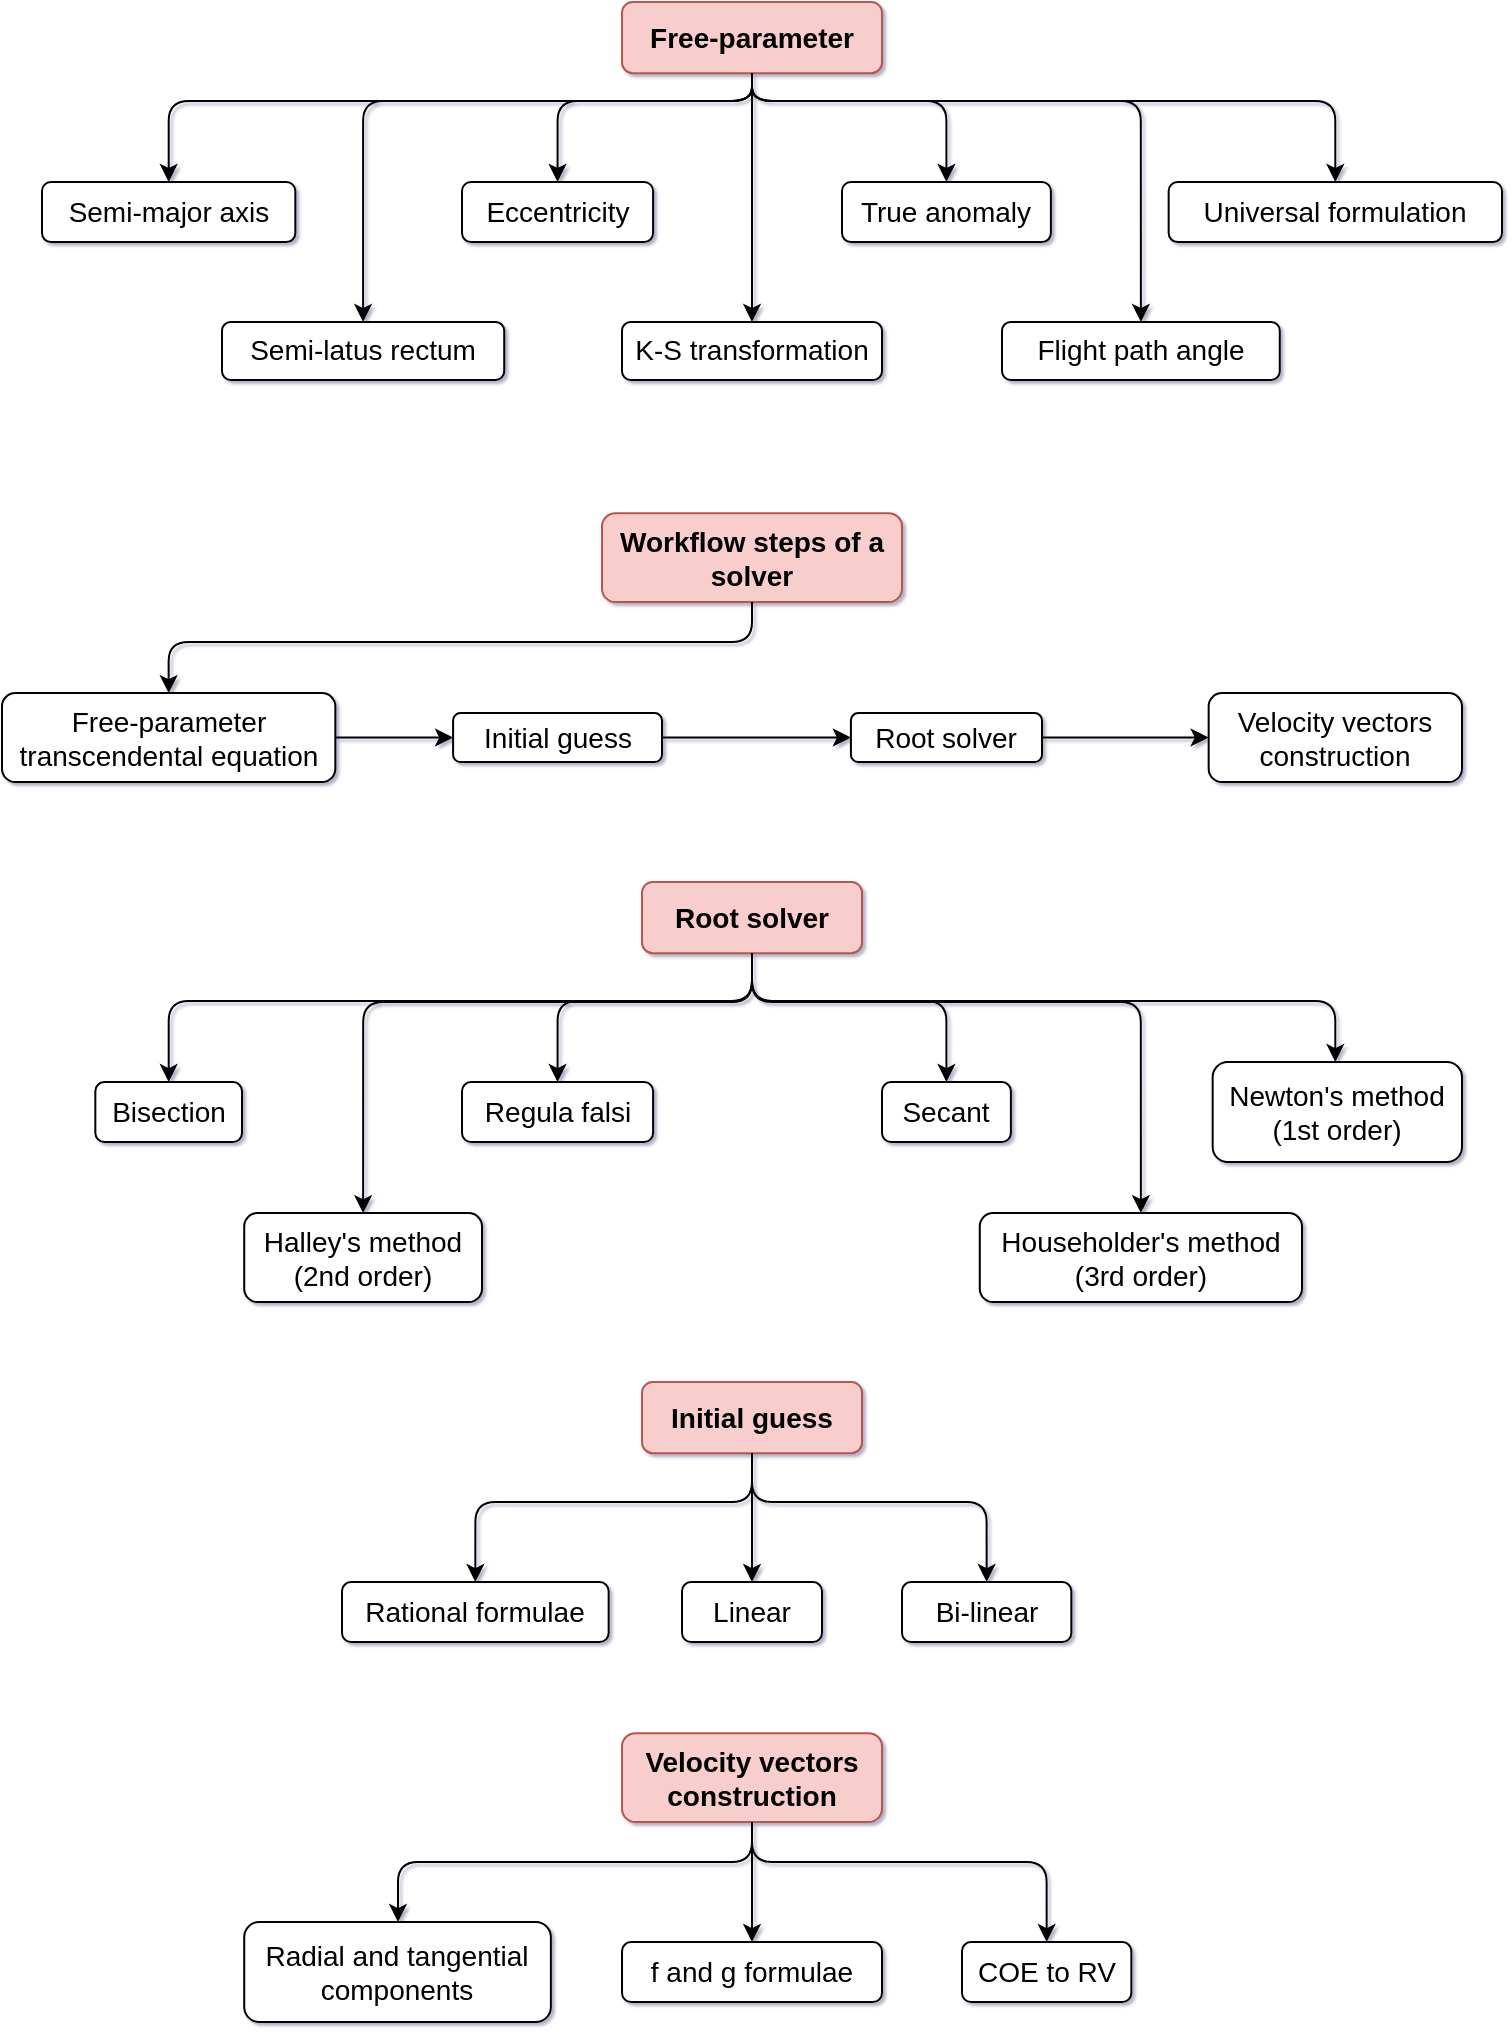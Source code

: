 <mxfile version="14.9.0" type="device" pages="2"><diagram id="C5RBs43oDa-KdzZeNtuy" name="Solver workflow"><mxGraphModel dx="1210" dy="611" grid="1" gridSize="10" guides="1" tooltips="1" connect="1" arrows="1" fold="1" page="1" pageScale="1" pageWidth="827" pageHeight="1169" math="0" shadow="1"><root><mxCell id="WIyWlLk6GJQsqaUBKTNV-0"/><mxCell id="WIyWlLk6GJQsqaUBKTNV-1" parent="WIyWlLk6GJQsqaUBKTNV-0"/><mxCell id="WIyWlLk6GJQsqaUBKTNV-3" value="&lt;div style=&quot;font-size: 14px;&quot;&gt;Free-parameter&lt;/div&gt;" style="whiteSpace=wrap;html=1;fontSize=14;glass=0;strokeWidth=1;shadow=0;fillColor=#f8cecc;strokeColor=#b85450;fontStyle=1;rounded=1;" parent="WIyWlLk6GJQsqaUBKTNV-1" vertex="1"><mxGeometry x="340.01" y="110" width="129.99" height="35.57" as="geometry"/></mxCell><mxCell id="WIyWlLk6GJQsqaUBKTNV-7" value="Semi-major axis" style="whiteSpace=wrap;html=1;fontSize=14;glass=0;strokeWidth=1;shadow=0;rounded=1;" parent="WIyWlLk6GJQsqaUBKTNV-1" vertex="1"><mxGeometry x="50" y="200" width="126.67" height="30.04" as="geometry"/></mxCell><mxCell id="bTKk4AEzW8FIw3MrJDpd-3" style="edgeStyle=orthogonalEdgeStyle;orthogonalLoop=1;jettySize=auto;html=1;fontSize=12;" edge="1" parent="WIyWlLk6GJQsqaUBKTNV-1" source="WIyWlLk6GJQsqaUBKTNV-3" target="WIyWlLk6GJQsqaUBKTNV-7"><mxGeometry x="30" y="90" as="geometry"><Array as="points"><mxPoint x="405.0" y="159.456"/><mxPoint x="113.333" y="159.456"/></Array></mxGeometry></mxCell><mxCell id="gIH_APP9Zbhu76MqHAaZ-1" value="Eccentricity" style="whiteSpace=wrap;html=1;fontSize=14;glass=0;strokeWidth=1;shadow=0;rounded=1;" parent="WIyWlLk6GJQsqaUBKTNV-1" vertex="1"><mxGeometry x="260" y="200" width="95.55" height="30.04" as="geometry"/></mxCell><mxCell id="bTKk4AEzW8FIw3MrJDpd-5" style="edgeStyle=orthogonalEdgeStyle;orthogonalLoop=1;jettySize=auto;html=1;entryX=0.5;entryY=0;entryDx=0;entryDy=0;fontSize=12;" edge="1" parent="WIyWlLk6GJQsqaUBKTNV-1" source="WIyWlLk6GJQsqaUBKTNV-3" target="gIH_APP9Zbhu76MqHAaZ-1"><mxGeometry x="30" y="90" as="geometry"><Array as="points"><mxPoint x="405.0" y="159.456"/><mxPoint x="307.778" y="159.456"/></Array></mxGeometry></mxCell><mxCell id="gIH_APP9Zbhu76MqHAaZ-2" value="Semi-latus rectum" style="whiteSpace=wrap;html=1;fontSize=14;glass=0;strokeWidth=1;shadow=0;rounded=1;" parent="WIyWlLk6GJQsqaUBKTNV-1" vertex="1"><mxGeometry x="140" y="270" width="141.11" height="28.95" as="geometry"/></mxCell><mxCell id="bTKk4AEzW8FIw3MrJDpd-8" style="edgeStyle=orthogonalEdgeStyle;orthogonalLoop=1;jettySize=auto;html=1;fontSize=12;" edge="1" parent="WIyWlLk6GJQsqaUBKTNV-1" source="WIyWlLk6GJQsqaUBKTNV-3" target="gIH_APP9Zbhu76MqHAaZ-2"><mxGeometry x="30" y="90" as="geometry"><Array as="points"><mxPoint x="405.0" y="159.456"/><mxPoint x="210.556" y="159.456"/></Array></mxGeometry></mxCell><mxCell id="gIH_APP9Zbhu76MqHAaZ-3" value="True anomaly" style="whiteSpace=wrap;html=1;fontSize=14;glass=0;strokeWidth=1;shadow=0;rounded=1;" parent="WIyWlLk6GJQsqaUBKTNV-1" vertex="1"><mxGeometry x="450" y="200" width="104.45" height="30.04" as="geometry"/></mxCell><mxCell id="bTKk4AEzW8FIw3MrJDpd-7" style="edgeStyle=orthogonalEdgeStyle;orthogonalLoop=1;jettySize=auto;html=1;entryX=0.5;entryY=0;entryDx=0;entryDy=0;fontSize=12;" edge="1" parent="WIyWlLk6GJQsqaUBKTNV-1" source="WIyWlLk6GJQsqaUBKTNV-3" target="gIH_APP9Zbhu76MqHAaZ-3"><mxGeometry x="30" y="90" as="geometry"><Array as="points"><mxPoint x="405.0" y="159.456"/><mxPoint x="502.222" y="159.456"/></Array></mxGeometry></mxCell><mxCell id="bTKk4AEzW8FIw3MrJDpd-0" value="Universal formulation" style="whiteSpace=wrap;html=1;fontSize=14;glass=0;strokeWidth=1;shadow=0;rounded=1;" vertex="1" parent="WIyWlLk6GJQsqaUBKTNV-1"><mxGeometry x="613.33" y="200" width="166.67" height="30.04" as="geometry"/></mxCell><mxCell id="bTKk4AEzW8FIw3MrJDpd-6" style="edgeStyle=orthogonalEdgeStyle;orthogonalLoop=1;jettySize=auto;html=1;fontSize=12;" edge="1" parent="WIyWlLk6GJQsqaUBKTNV-1" source="WIyWlLk6GJQsqaUBKTNV-3" target="bTKk4AEzW8FIw3MrJDpd-0"><mxGeometry x="30" y="90" as="geometry"><Array as="points"><mxPoint x="405.0" y="159.456"/><mxPoint x="696.667" y="159.456"/></Array></mxGeometry></mxCell><mxCell id="bTKk4AEzW8FIw3MrJDpd-1" value="K-S transformation" style="whiteSpace=wrap;html=1;fontSize=14;glass=0;strokeWidth=1;shadow=0;rounded=1;" vertex="1" parent="WIyWlLk6GJQsqaUBKTNV-1"><mxGeometry x="340" y="270" width="130.01" height="28.95" as="geometry"/></mxCell><mxCell id="bTKk4AEzW8FIw3MrJDpd-9" style="edgeStyle=orthogonalEdgeStyle;orthogonalLoop=1;jettySize=auto;html=1;entryX=0.5;entryY=0;entryDx=0;entryDy=0;fontSize=12;" edge="1" parent="WIyWlLk6GJQsqaUBKTNV-1" source="WIyWlLk6GJQsqaUBKTNV-3" target="bTKk4AEzW8FIw3MrJDpd-1"><mxGeometry x="30" y="90" as="geometry"/></mxCell><mxCell id="bTKk4AEzW8FIw3MrJDpd-2" value="Flight path angle" style="whiteSpace=wrap;html=1;fontSize=14;glass=0;strokeWidth=1;shadow=0;rounded=1;" vertex="1" parent="WIyWlLk6GJQsqaUBKTNV-1"><mxGeometry x="530" y="270" width="138.89" height="28.95" as="geometry"/></mxCell><mxCell id="bTKk4AEzW8FIw3MrJDpd-10" style="edgeStyle=orthogonalEdgeStyle;orthogonalLoop=1;jettySize=auto;html=1;entryX=0.5;entryY=0;entryDx=0;entryDy=0;fontSize=12;" edge="1" parent="WIyWlLk6GJQsqaUBKTNV-1" source="WIyWlLk6GJQsqaUBKTNV-3" target="bTKk4AEzW8FIw3MrJDpd-2"><mxGeometry x="30" y="90" as="geometry"><Array as="points"><mxPoint x="405.0" y="159.456"/><mxPoint x="599.444" y="159.456"/></Array></mxGeometry></mxCell><mxCell id="bTKk4AEzW8FIw3MrJDpd-23" value="" style="group;rounded=1;" vertex="1" connectable="0" parent="WIyWlLk6GJQsqaUBKTNV-1"><mxGeometry x="30" y="360" width="750.0" height="145.564" as="geometry"/></mxCell><mxCell id="bTKk4AEzW8FIw3MrJDpd-13" value="Workflow steps of a solver" style="whiteSpace=wrap;html=1;fontSize=14;glass=0;strokeWidth=1;shadow=0;fillColor=#f8cecc;strokeColor=#b85450;fontStyle=1;container=0;rounded=1;" vertex="1" parent="bTKk4AEzW8FIw3MrJDpd-23"><mxGeometry x="300.01" y="5.57" width="149.99" height="44.43" as="geometry"/></mxCell><mxCell id="bTKk4AEzW8FIw3MrJDpd-14" value="Free-parameter transcendental equation" style="whiteSpace=wrap;html=1;fontSize=14;glass=0;strokeWidth=1;shadow=0;container=0;rounded=1;" vertex="1" parent="bTKk4AEzW8FIw3MrJDpd-23"><mxGeometry y="95.56" width="166.67" height="44.44" as="geometry"/></mxCell><mxCell id="bTKk4AEzW8FIw3MrJDpd-18" style="edgeStyle=orthogonalEdgeStyle;orthogonalLoop=1;jettySize=auto;html=1;entryX=0.5;entryY=0;entryDx=0;entryDy=0;fontSize=14;" edge="1" parent="bTKk4AEzW8FIw3MrJDpd-23" source="bTKk4AEzW8FIw3MrJDpd-13" target="bTKk4AEzW8FIw3MrJDpd-14"><mxGeometry as="geometry"><Array as="points"><mxPoint x="375" y="70"/><mxPoint x="83" y="70"/></Array></mxGeometry></mxCell><mxCell id="bTKk4AEzW8FIw3MrJDpd-15" value="&lt;div&gt;Initial guess&lt;/div&gt;" style="whiteSpace=wrap;html=1;fontSize=14;glass=0;strokeWidth=1;shadow=0;container=0;rounded=1;" vertex="1" parent="bTKk4AEzW8FIw3MrJDpd-23"><mxGeometry x="225.55" y="105.56" width="104.45" height="24.44" as="geometry"/></mxCell><mxCell id="bTKk4AEzW8FIw3MrJDpd-19" style="edgeStyle=orthogonalEdgeStyle;orthogonalLoop=1;jettySize=auto;html=1;fontSize=14;" edge="1" parent="bTKk4AEzW8FIw3MrJDpd-23" source="bTKk4AEzW8FIw3MrJDpd-14" target="bTKk4AEzW8FIw3MrJDpd-15"><mxGeometry as="geometry"/></mxCell><mxCell id="bTKk4AEzW8FIw3MrJDpd-16" value="Root solver" style="whiteSpace=wrap;html=1;fontSize=14;glass=0;strokeWidth=1;shadow=0;container=0;rounded=1;" vertex="1" parent="bTKk4AEzW8FIw3MrJDpd-23"><mxGeometry x="424.45" y="105.56" width="95.55" height="24.44" as="geometry"/></mxCell><mxCell id="bTKk4AEzW8FIw3MrJDpd-20" style="edgeStyle=orthogonalEdgeStyle;orthogonalLoop=1;jettySize=auto;html=1;entryX=0;entryY=0.5;entryDx=0;entryDy=0;fontSize=14;" edge="1" parent="bTKk4AEzW8FIw3MrJDpd-23" source="bTKk4AEzW8FIw3MrJDpd-15" target="bTKk4AEzW8FIw3MrJDpd-16"><mxGeometry as="geometry"/></mxCell><mxCell id="bTKk4AEzW8FIw3MrJDpd-17" value="Velocity vectors construction" style="whiteSpace=wrap;html=1;fontSize=14;glass=0;strokeWidth=1;shadow=0;container=0;rounded=1;" vertex="1" parent="bTKk4AEzW8FIw3MrJDpd-23"><mxGeometry x="603.33" y="95.56" width="126.67" height="44.44" as="geometry"/></mxCell><mxCell id="bTKk4AEzW8FIw3MrJDpd-21" style="edgeStyle=orthogonalEdgeStyle;orthogonalLoop=1;jettySize=auto;html=1;entryX=0;entryY=0.5;entryDx=0;entryDy=0;fontSize=14;" edge="1" parent="bTKk4AEzW8FIw3MrJDpd-23" source="bTKk4AEzW8FIw3MrJDpd-16" target="bTKk4AEzW8FIw3MrJDpd-17"><mxGeometry as="geometry"/></mxCell><mxCell id="bTKk4AEzW8FIw3MrJDpd-36" style="edgeStyle=orthogonalEdgeStyle;rounded=1;orthogonalLoop=1;jettySize=auto;html=1;entryX=0.5;entryY=0;entryDx=0;entryDy=0;fontSize=14;" edge="1" parent="WIyWlLk6GJQsqaUBKTNV-1" source="bTKk4AEzW8FIw3MrJDpd-24" target="bTKk4AEzW8FIw3MrJDpd-34"><mxGeometry relative="1" as="geometry"><Array as="points"><mxPoint x="405" y="610"/><mxPoint x="599" y="610"/></Array></mxGeometry></mxCell><mxCell id="bTKk4AEzW8FIw3MrJDpd-38" style="edgeStyle=orthogonalEdgeStyle;rounded=1;orthogonalLoop=1;jettySize=auto;html=1;entryX=0.5;entryY=0;entryDx=0;entryDy=0;fontSize=14;" edge="1" parent="WIyWlLk6GJQsqaUBKTNV-1" source="bTKk4AEzW8FIw3MrJDpd-24" target="bTKk4AEzW8FIw3MrJDpd-33"><mxGeometry relative="1" as="geometry"><Array as="points"><mxPoint x="405" y="610"/><mxPoint x="211" y="610"/></Array></mxGeometry></mxCell><mxCell id="bTKk4AEzW8FIw3MrJDpd-24" value="Root solver" style="whiteSpace=wrap;html=1;fontSize=14;glass=0;strokeWidth=1;shadow=0;fillColor=#f8cecc;strokeColor=#b85450;fontStyle=1;rounded=1;" vertex="1" parent="WIyWlLk6GJQsqaUBKTNV-1"><mxGeometry x="350.01" y="550" width="109.99" height="35.57" as="geometry"/></mxCell><mxCell id="bTKk4AEzW8FIw3MrJDpd-25" value="Bisection " style="whiteSpace=wrap;html=1;fontSize=14;glass=0;strokeWidth=1;shadow=0;rounded=1;" vertex="1" parent="WIyWlLk6GJQsqaUBKTNV-1"><mxGeometry x="76.67" y="650.04" width="73.33" height="29.96" as="geometry"/></mxCell><mxCell id="bTKk4AEzW8FIw3MrJDpd-26" style="edgeStyle=orthogonalEdgeStyle;orthogonalLoop=1;jettySize=auto;html=1;fontSize=12;" edge="1" parent="WIyWlLk6GJQsqaUBKTNV-1" source="bTKk4AEzW8FIw3MrJDpd-24" target="bTKk4AEzW8FIw3MrJDpd-25"><mxGeometry x="30" y="540" as="geometry"><Array as="points"><mxPoint x="405.0" y="609.456"/><mxPoint x="113.333" y="609.456"/></Array></mxGeometry></mxCell><mxCell id="bTKk4AEzW8FIw3MrJDpd-27" value="Regula falsi" style="whiteSpace=wrap;html=1;fontSize=14;glass=0;strokeWidth=1;shadow=0;rounded=1;" vertex="1" parent="WIyWlLk6GJQsqaUBKTNV-1"><mxGeometry x="260" y="650.04" width="95.55" height="29.96" as="geometry"/></mxCell><mxCell id="bTKk4AEzW8FIw3MrJDpd-28" style="edgeStyle=orthogonalEdgeStyle;orthogonalLoop=1;jettySize=auto;html=1;entryX=0.5;entryY=0;entryDx=0;entryDy=0;fontSize=12;" edge="1" parent="WIyWlLk6GJQsqaUBKTNV-1" source="bTKk4AEzW8FIw3MrJDpd-24" target="bTKk4AEzW8FIw3MrJDpd-27"><mxGeometry x="30" y="540" as="geometry"><Array as="points"><mxPoint x="405.0" y="609.456"/><mxPoint x="307.778" y="609.456"/></Array></mxGeometry></mxCell><mxCell id="bTKk4AEzW8FIw3MrJDpd-29" value="Secant" style="whiteSpace=wrap;html=1;fontSize=14;glass=0;strokeWidth=1;shadow=0;rounded=1;" vertex="1" parent="WIyWlLk6GJQsqaUBKTNV-1"><mxGeometry x="470" y="650.04" width="64.45" height="29.96" as="geometry"/></mxCell><mxCell id="bTKk4AEzW8FIw3MrJDpd-30" style="edgeStyle=orthogonalEdgeStyle;orthogonalLoop=1;jettySize=auto;html=1;entryX=0.5;entryY=0;entryDx=0;entryDy=0;fontSize=12;" edge="1" parent="WIyWlLk6GJQsqaUBKTNV-1" source="bTKk4AEzW8FIw3MrJDpd-24" target="bTKk4AEzW8FIw3MrJDpd-29"><mxGeometry x="30" y="540" as="geometry"><Array as="points"><mxPoint x="405.0" y="609.456"/><mxPoint x="502.222" y="609.456"/></Array></mxGeometry></mxCell><mxCell id="bTKk4AEzW8FIw3MrJDpd-31" value="&lt;div&gt;Newton's method &lt;br&gt;&lt;/div&gt;&lt;div&gt;(1st order)&lt;/div&gt;" style="whiteSpace=wrap;html=1;fontSize=14;glass=0;strokeWidth=1;shadow=0;rounded=1;" vertex="1" parent="WIyWlLk6GJQsqaUBKTNV-1"><mxGeometry x="635.33" y="640.04" width="124.67" height="49.96" as="geometry"/></mxCell><mxCell id="bTKk4AEzW8FIw3MrJDpd-32" style="edgeStyle=orthogonalEdgeStyle;orthogonalLoop=1;jettySize=auto;html=1;fontSize=12;" edge="1" parent="WIyWlLk6GJQsqaUBKTNV-1" source="bTKk4AEzW8FIw3MrJDpd-24" target="bTKk4AEzW8FIw3MrJDpd-31"><mxGeometry x="30" y="540" as="geometry"><Array as="points"><mxPoint x="405.0" y="609.456"/><mxPoint x="696.667" y="609.456"/></Array></mxGeometry></mxCell><mxCell id="bTKk4AEzW8FIw3MrJDpd-33" value="&lt;div&gt;Halley's method&lt;/div&gt;(2nd order)" style="whiteSpace=wrap;html=1;fontSize=14;glass=0;strokeWidth=1;shadow=0;rounded=1;" vertex="1" parent="WIyWlLk6GJQsqaUBKTNV-1"><mxGeometry x="151.11" y="715.56" width="118.89" height="44.44" as="geometry"/></mxCell><mxCell id="bTKk4AEzW8FIw3MrJDpd-34" value="&lt;div&gt;Householder's method&lt;/div&gt;&lt;div&gt;(3rd order)&lt;br&gt;&lt;/div&gt;" style="whiteSpace=wrap;html=1;fontSize=14;glass=0;strokeWidth=1;shadow=0;rounded=1;" vertex="1" parent="WIyWlLk6GJQsqaUBKTNV-1"><mxGeometry x="518.89" y="715.56" width="161.11" height="44.44" as="geometry"/></mxCell><mxCell id="-8NETYhM99-jeG4O4tJj-0" style="edgeStyle=orthogonalEdgeStyle;rounded=1;orthogonalLoop=1;jettySize=auto;html=1;entryX=0.5;entryY=0;entryDx=0;entryDy=0;fontSize=14;" edge="1" parent="WIyWlLk6GJQsqaUBKTNV-1" source="bTKk4AEzW8FIw3MrJDpd-39" target="bTKk4AEzW8FIw3MrJDpd-46"><mxGeometry relative="1" as="geometry"><Array as="points"><mxPoint x="405" y="860"/><mxPoint x="522" y="860"/></Array></mxGeometry></mxCell><mxCell id="-8NETYhM99-jeG4O4tJj-1" style="edgeStyle=orthogonalEdgeStyle;rounded=1;orthogonalLoop=1;jettySize=auto;html=1;entryX=0.5;entryY=0;entryDx=0;entryDy=0;fontSize=14;" edge="1" parent="WIyWlLk6GJQsqaUBKTNV-1" source="bTKk4AEzW8FIw3MrJDpd-39" target="bTKk4AEzW8FIw3MrJDpd-40"><mxGeometry relative="1" as="geometry"><Array as="points"><mxPoint x="405" y="860"/><mxPoint x="267" y="860"/></Array></mxGeometry></mxCell><mxCell id="bTKk4AEzW8FIw3MrJDpd-39" value="Initial guess" style="whiteSpace=wrap;html=1;fontSize=14;glass=0;strokeWidth=1;shadow=0;fillColor=#f8cecc;strokeColor=#b85450;fontStyle=1;rounded=1;" vertex="1" parent="WIyWlLk6GJQsqaUBKTNV-1"><mxGeometry x="350.01" y="800" width="109.99" height="35.57" as="geometry"/></mxCell><mxCell id="bTKk4AEzW8FIw3MrJDpd-40" value="Rational formulae" style="whiteSpace=wrap;html=1;fontSize=14;glass=0;strokeWidth=1;shadow=0;rounded=1;" vertex="1" parent="WIyWlLk6GJQsqaUBKTNV-1"><mxGeometry x="200" y="900.04" width="133.33" height="29.96" as="geometry"/></mxCell><mxCell id="bTKk4AEzW8FIw3MrJDpd-44" value="Linear" style="whiteSpace=wrap;html=1;fontSize=14;glass=0;strokeWidth=1;shadow=0;rounded=1;" vertex="1" parent="WIyWlLk6GJQsqaUBKTNV-1"><mxGeometry x="370.01" y="900.04" width="69.99" height="29.96" as="geometry"/></mxCell><mxCell id="bTKk4AEzW8FIw3MrJDpd-45" style="edgeStyle=orthogonalEdgeStyle;orthogonalLoop=1;jettySize=auto;html=1;entryX=0.5;entryY=0;entryDx=0;entryDy=0;fontSize=12;" edge="1" parent="WIyWlLk6GJQsqaUBKTNV-1" source="bTKk4AEzW8FIw3MrJDpd-39" target="bTKk4AEzW8FIw3MrJDpd-44"><mxGeometry x="30" y="790" as="geometry"><Array as="points"><mxPoint x="405" y="870"/><mxPoint x="405" y="870"/></Array></mxGeometry></mxCell><mxCell id="bTKk4AEzW8FIw3MrJDpd-46" value="Bi-linear" style="whiteSpace=wrap;html=1;fontSize=14;glass=0;strokeWidth=1;shadow=0;rounded=1;" vertex="1" parent="WIyWlLk6GJQsqaUBKTNV-1"><mxGeometry x="480" y="900.04" width="84.67" height="29.96" as="geometry"/></mxCell><mxCell id="-8NETYhM99-jeG4O4tJj-3" style="edgeStyle=orthogonalEdgeStyle;rounded=1;orthogonalLoop=1;jettySize=auto;html=1;fontSize=14;" edge="1" parent="WIyWlLk6GJQsqaUBKTNV-1" source="bTKk4AEzW8FIw3MrJDpd-48" target="bTKk4AEzW8FIw3MrJDpd-49"><mxGeometry relative="1" as="geometry"><Array as="points"><mxPoint x="405" y="1040"/><mxPoint x="228" y="1040"/></Array></mxGeometry></mxCell><mxCell id="-8NETYhM99-jeG4O4tJj-6" style="edgeStyle=orthogonalEdgeStyle;rounded=1;orthogonalLoop=1;jettySize=auto;html=1;entryX=0.5;entryY=0;entryDx=0;entryDy=0;fontSize=14;" edge="1" parent="WIyWlLk6GJQsqaUBKTNV-1" source="bTKk4AEzW8FIw3MrJDpd-48" target="bTKk4AEzW8FIw3MrJDpd-53"><mxGeometry relative="1" as="geometry"><Array as="points"><mxPoint x="405" y="1040"/><mxPoint x="552" y="1040"/></Array></mxGeometry></mxCell><mxCell id="bTKk4AEzW8FIw3MrJDpd-48" value="&lt;div&gt;Velocity vectors&lt;/div&gt;&lt;div&gt;construction&lt;br&gt;&lt;/div&gt;" style="whiteSpace=wrap;html=1;fontSize=14;glass=0;strokeWidth=1;shadow=0;fillColor=#f8cecc;strokeColor=#b85450;fontStyle=1;rounded=1;" vertex="1" parent="WIyWlLk6GJQsqaUBKTNV-1"><mxGeometry x="340.01" y="975.57" width="129.99" height="44.43" as="geometry"/></mxCell><mxCell id="bTKk4AEzW8FIw3MrJDpd-49" value="&lt;div&gt;Radial and tangential&lt;/div&gt;&lt;div&gt;components&lt;br&gt;&lt;/div&gt;" style="whiteSpace=wrap;html=1;fontSize=14;glass=0;strokeWidth=1;shadow=0;rounded=1;" vertex="1" parent="WIyWlLk6GJQsqaUBKTNV-1"><mxGeometry x="151.11" y="1070.04" width="153.33" height="49.96" as="geometry"/></mxCell><mxCell id="bTKk4AEzW8FIw3MrJDpd-51" value="&lt;div&gt;f and g formulae&lt;/div&gt;" style="whiteSpace=wrap;html=1;fontSize=14;glass=0;strokeWidth=1;shadow=0;rounded=1;" vertex="1" parent="WIyWlLk6GJQsqaUBKTNV-1"><mxGeometry x="340.01" y="1080.04" width="129.99" height="29.96" as="geometry"/></mxCell><mxCell id="bTKk4AEzW8FIw3MrJDpd-52" style="edgeStyle=orthogonalEdgeStyle;orthogonalLoop=1;jettySize=auto;html=1;entryX=0.5;entryY=0;entryDx=0;entryDy=0;fontSize=12;" edge="1" parent="WIyWlLk6GJQsqaUBKTNV-1" source="bTKk4AEzW8FIw3MrJDpd-48" target="bTKk4AEzW8FIw3MrJDpd-51"><mxGeometry x="30" y="970" as="geometry"><Array as="points"><mxPoint x="405" y="1050"/><mxPoint x="405" y="1050"/></Array></mxGeometry></mxCell><mxCell id="bTKk4AEzW8FIw3MrJDpd-53" value="COE to RV" style="whiteSpace=wrap;html=1;fontSize=14;glass=0;strokeWidth=1;shadow=0;rounded=1;" vertex="1" parent="WIyWlLk6GJQsqaUBKTNV-1"><mxGeometry x="510" y="1080.04" width="84.67" height="29.96" as="geometry"/></mxCell></root></mxGraphModel></diagram><diagram id="3xu0nLQb1s2iYqZKedxJ" name="Inheritance tree"><mxGraphModel dx="834" dy="421" grid="1" gridSize="10" guides="1" tooltips="1" connect="1" arrows="1" fold="1" page="1" pageScale="1" pageWidth="827" pageHeight="1169" math="0" shadow="0"><root><mxCell id="UPMLS347s_S0XSsxLslY-0"/><mxCell id="UPMLS347s_S0XSsxLslY-1" parent="UPMLS347s_S0XSsxLslY-0"/><mxCell id="lf13Vj-NSQrZQH6byrpj-13" style="edgeStyle=orthogonalEdgeStyle;rounded=1;orthogonalLoop=1;jettySize=auto;html=1;entryX=0;entryY=0.5;entryDx=0;entryDy=0;fontSize=14;" edge="1" parent="UPMLS347s_S0XSsxLslY-1" source="aZiCB0Aayz6e8aDMOWsA-0" target="aZiCB0Aayz6e8aDMOWsA-1"><mxGeometry relative="1" as="geometry"/></mxCell><mxCell id="lf13Vj-NSQrZQH6byrpj-14" style="edgeStyle=orthogonalEdgeStyle;rounded=1;orthogonalLoop=1;jettySize=auto;html=1;entryX=0;entryY=0.5;entryDx=0;entryDy=0;fontSize=14;" edge="1" parent="UPMLS347s_S0XSsxLslY-1" source="aZiCB0Aayz6e8aDMOWsA-0" target="aZiCB0Aayz6e8aDMOWsA-5"><mxGeometry relative="1" as="geometry"/></mxCell><mxCell id="aZiCB0Aayz6e8aDMOWsA-0" value="&lt;div&gt;Semi-major axis&lt;br&gt;&lt;/div&gt;&lt;div&gt;based solvers&lt;br&gt;&lt;/div&gt;" style="whiteSpace=wrap;html=1;fontSize=14;glass=0;strokeWidth=1;shadow=0;fillColor=#f8cecc;strokeColor=#b85450;fontStyle=1;rounded=1;" vertex="1" parent="UPMLS347s_S0XSsxLslY-1"><mxGeometry x="35" y="80" width="130" height="40" as="geometry"/></mxCell><mxCell id="aZiCB0Aayz6e8aDMOWsA-11" style="edgeStyle=orthogonalEdgeStyle;rounded=1;orthogonalLoop=1;jettySize=auto;html=1;fontSize=14;" edge="1" parent="UPMLS347s_S0XSsxLslY-1" source="aZiCB0Aayz6e8aDMOWsA-1" target="aZiCB0Aayz6e8aDMOWsA-3"><mxGeometry relative="1" as="geometry"/></mxCell><mxCell id="aZiCB0Aayz6e8aDMOWsA-1" value="Lagrange 1788" style="whiteSpace=wrap;html=1;fontSize=14;glass=0;strokeWidth=1;shadow=0;rounded=1;" vertex="1" parent="UPMLS347s_S0XSsxLslY-1"><mxGeometry x="205" y="50" width="110" height="30" as="geometry"/></mxCell><mxCell id="aZiCB0Aayz6e8aDMOWsA-12" style="edgeStyle=orthogonalEdgeStyle;rounded=1;orthogonalLoop=1;jettySize=auto;html=1;fontSize=14;" edge="1" parent="UPMLS347s_S0XSsxLslY-1" source="aZiCB0Aayz6e8aDMOWsA-3" target="aZiCB0Aayz6e8aDMOWsA-7"><mxGeometry relative="1" as="geometry"/></mxCell><mxCell id="aZiCB0Aayz6e8aDMOWsA-3" value="Prussing 2000" style="whiteSpace=wrap;html=1;fontSize=14;glass=0;strokeWidth=1;shadow=0;rounded=1;" vertex="1" parent="UPMLS347s_S0XSsxLslY-1"><mxGeometry x="335" y="50" width="100" height="30" as="geometry"/></mxCell><mxCell id="aZiCB0Aayz6e8aDMOWsA-16" style="edgeStyle=orthogonalEdgeStyle;rounded=1;orthogonalLoop=1;jettySize=auto;html=1;fontSize=14;" edge="1" parent="UPMLS347s_S0XSsxLslY-1" source="aZiCB0Aayz6e8aDMOWsA-5" target="aZiCB0Aayz6e8aDMOWsA-9"><mxGeometry relative="1" as="geometry"/></mxCell><mxCell id="aZiCB0Aayz6e8aDMOWsA-5" value="Thorne 1995" style="whiteSpace=wrap;html=1;fontSize=14;glass=0;strokeWidth=1;shadow=0;rounded=1;" vertex="1" parent="UPMLS347s_S0XSsxLslY-1"><mxGeometry x="205" y="120" width="90" height="30" as="geometry"/></mxCell><mxCell id="aZiCB0Aayz6e8aDMOWsA-13" style="edgeStyle=orthogonalEdgeStyle;rounded=1;orthogonalLoop=1;jettySize=auto;html=1;fontSize=14;" edge="1" parent="UPMLS347s_S0XSsxLslY-1" source="aZiCB0Aayz6e8aDMOWsA-7" target="aZiCB0Aayz6e8aDMOWsA-8"><mxGeometry relative="1" as="geometry"/></mxCell><mxCell id="aZiCB0Aayz6e8aDMOWsA-7" value="Wailliez 2014" style="whiteSpace=wrap;html=1;fontSize=14;glass=0;strokeWidth=1;shadow=0;rounded=1;" vertex="1" parent="UPMLS347s_S0XSsxLslY-1"><mxGeometry x="455" y="50" width="100" height="30" as="geometry"/></mxCell><mxCell id="aZiCB0Aayz6e8aDMOWsA-8" value="Jiang 2016" style="whiteSpace=wrap;html=1;fontSize=14;glass=0;strokeWidth=1;shadow=0;rounded=1;" vertex="1" parent="UPMLS347s_S0XSsxLslY-1"><mxGeometry x="575" y="50" width="81.66" height="30" as="geometry"/></mxCell><mxCell id="aZiCB0Aayz6e8aDMOWsA-9" value="Thorne 2004" style="whiteSpace=wrap;html=1;fontSize=14;glass=0;strokeWidth=1;shadow=0;rounded=1;" vertex="1" parent="UPMLS347s_S0XSsxLslY-1"><mxGeometry x="315" y="120" width="90" height="30" as="geometry"/></mxCell><mxCell id="lf13Vj-NSQrZQH6byrpj-15" style="edgeStyle=orthogonalEdgeStyle;rounded=1;orthogonalLoop=1;jettySize=auto;html=1;entryX=0;entryY=0.5;entryDx=0;entryDy=0;fontSize=14;" edge="1" parent="UPMLS347s_S0XSsxLslY-1" source="lf13Vj-NSQrZQH6byrpj-17" target="lf13Vj-NSQrZQH6byrpj-19"><mxGeometry relative="1" as="geometry"/></mxCell><mxCell id="lf13Vj-NSQrZQH6byrpj-16" style="edgeStyle=orthogonalEdgeStyle;rounded=1;orthogonalLoop=1;jettySize=auto;html=1;entryX=0;entryY=0.5;entryDx=0;entryDy=0;fontSize=14;" edge="1" parent="UPMLS347s_S0XSsxLslY-1" source="lf13Vj-NSQrZQH6byrpj-17" target="lf13Vj-NSQrZQH6byrpj-23"><mxGeometry relative="1" as="geometry"/></mxCell><mxCell id="lf13Vj-NSQrZQH6byrpj-17" value="&lt;div&gt;Eccentricity&lt;br&gt;&lt;/div&gt;&lt;div&gt;based solvers&lt;br&gt;&lt;/div&gt;" style="whiteSpace=wrap;html=1;fontSize=14;glass=0;strokeWidth=1;shadow=0;fillColor=#f8cecc;strokeColor=#b85450;fontStyle=1;rounded=1;" vertex="1" parent="UPMLS347s_S0XSsxLslY-1"><mxGeometry x="30" y="210" width="130" height="40" as="geometry"/></mxCell><mxCell id="lf13Vj-NSQrZQH6byrpj-19" value="Escobal 1965" style="whiteSpace=wrap;html=1;fontSize=14;glass=0;strokeWidth=1;shadow=0;rounded=1;" vertex="1" parent="UPMLS347s_S0XSsxLslY-1"><mxGeometry x="200" y="180" width="100" height="30" as="geometry"/></mxCell><mxCell id="lf13Vj-NSQrZQH6byrpj-22" style="edgeStyle=orthogonalEdgeStyle;rounded=1;orthogonalLoop=1;jettySize=auto;html=1;fontSize=14;" edge="1" parent="UPMLS347s_S0XSsxLslY-1" source="lf13Vj-NSQrZQH6byrpj-23" target="lf13Vj-NSQrZQH6byrpj-27"><mxGeometry relative="1" as="geometry"/></mxCell><mxCell id="lf13Vj-NSQrZQH6byrpj-23" value="Avanzini 2008" style="whiteSpace=wrap;html=1;fontSize=14;glass=0;strokeWidth=1;shadow=0;rounded=1;" vertex="1" parent="UPMLS347s_S0XSsxLslY-1"><mxGeometry x="200" y="250" width="100" height="30" as="geometry"/></mxCell><mxCell id="lf13Vj-NSQrZQH6byrpj-29" style="edgeStyle=orthogonalEdgeStyle;rounded=1;orthogonalLoop=1;jettySize=auto;html=1;entryX=0;entryY=0.5;entryDx=0;entryDy=0;fontSize=14;" edge="1" parent="UPMLS347s_S0XSsxLslY-1" source="lf13Vj-NSQrZQH6byrpj-27" target="lf13Vj-NSQrZQH6byrpj-28"><mxGeometry relative="1" as="geometry"/></mxCell><mxCell id="lf13Vj-NSQrZQH6byrpj-27" value="He 2010" style="whiteSpace=wrap;html=1;fontSize=14;glass=0;strokeWidth=1;shadow=0;rounded=1;" vertex="1" parent="UPMLS347s_S0XSsxLslY-1"><mxGeometry x="321.66" y="250" width="68.34" height="30" as="geometry"/></mxCell><mxCell id="lf13Vj-NSQrZQH6byrpj-28" value="Wen 2014" style="whiteSpace=wrap;html=1;fontSize=14;glass=0;strokeWidth=1;shadow=0;rounded=1;" vertex="1" parent="UPMLS347s_S0XSsxLslY-1"><mxGeometry x="413.5" y="250" width="76.5" height="30" as="geometry"/></mxCell><mxCell id="lNqiOoEpmW29MM6XrnO1-0" style="edgeStyle=orthogonalEdgeStyle;rounded=1;orthogonalLoop=1;jettySize=auto;html=1;entryX=0;entryY=0.5;entryDx=0;entryDy=0;fontSize=14;" edge="1" parent="UPMLS347s_S0XSsxLslY-1" source="lNqiOoEpmW29MM6XrnO1-2" target="lNqiOoEpmW29MM6XrnO1-3"><mxGeometry relative="1" as="geometry"/></mxCell><mxCell id="lNqiOoEpmW29MM6XrnO1-1" style="edgeStyle=orthogonalEdgeStyle;rounded=1;orthogonalLoop=1;jettySize=auto;html=1;entryX=0;entryY=0.5;entryDx=0;entryDy=0;fontSize=14;" edge="1" parent="UPMLS347s_S0XSsxLslY-1" source="lNqiOoEpmW29MM6XrnO1-2" target="lNqiOoEpmW29MM6XrnO1-5"><mxGeometry relative="1" as="geometry"/></mxCell><mxCell id="lNqiOoEpmW29MM6XrnO1-2" value="&lt;div&gt;Eccentricity&lt;br&gt;&lt;/div&gt;&lt;div&gt;based solvers&lt;br&gt;&lt;/div&gt;" style="whiteSpace=wrap;html=1;fontSize=14;glass=0;strokeWidth=1;shadow=0;fillColor=#f8cecc;strokeColor=#b85450;fontStyle=1;rounded=1;" vertex="1" parent="UPMLS347s_S0XSsxLslY-1"><mxGeometry x="35" y="340" width="130" height="40" as="geometry"/></mxCell><mxCell id="lNqiOoEpmW29MM6XrnO1-3" value="Escobal 1965" style="whiteSpace=wrap;html=1;fontSize=14;glass=0;strokeWidth=1;shadow=0;rounded=1;" vertex="1" parent="UPMLS347s_S0XSsxLslY-1"><mxGeometry x="205" y="310" width="100" height="30" as="geometry"/></mxCell><mxCell id="lNqiOoEpmW29MM6XrnO1-4" style="edgeStyle=orthogonalEdgeStyle;rounded=1;orthogonalLoop=1;jettySize=auto;html=1;fontSize=14;" edge="1" parent="UPMLS347s_S0XSsxLslY-1" source="lNqiOoEpmW29MM6XrnO1-5" target="lNqiOoEpmW29MM6XrnO1-7"><mxGeometry relative="1" as="geometry"/></mxCell><mxCell id="lNqiOoEpmW29MM6XrnO1-5" value="Avanzini 2008" style="whiteSpace=wrap;html=1;fontSize=14;glass=0;strokeWidth=1;shadow=0;rounded=1;" vertex="1" parent="UPMLS347s_S0XSsxLslY-1"><mxGeometry x="205" y="380" width="100" height="30" as="geometry"/></mxCell><mxCell id="lNqiOoEpmW29MM6XrnO1-6" style="edgeStyle=orthogonalEdgeStyle;rounded=1;orthogonalLoop=1;jettySize=auto;html=1;entryX=0;entryY=0.5;entryDx=0;entryDy=0;fontSize=14;" edge="1" parent="UPMLS347s_S0XSsxLslY-1" source="lNqiOoEpmW29MM6XrnO1-7" target="lNqiOoEpmW29MM6XrnO1-8"><mxGeometry relative="1" as="geometry"/></mxCell><mxCell id="lNqiOoEpmW29MM6XrnO1-7" value="He 2010" style="whiteSpace=wrap;html=1;fontSize=14;glass=0;strokeWidth=1;shadow=0;rounded=1;" vertex="1" parent="UPMLS347s_S0XSsxLslY-1"><mxGeometry x="326.66" y="380" width="68.34" height="30" as="geometry"/></mxCell><mxCell id="lNqiOoEpmW29MM6XrnO1-8" value="Wen 2014" style="whiteSpace=wrap;html=1;fontSize=14;glass=0;strokeWidth=1;shadow=0;rounded=1;" vertex="1" parent="UPMLS347s_S0XSsxLslY-1"><mxGeometry x="418.5" y="380" width="76.5" height="30" as="geometry"/></mxCell><mxCell id="vuvxP9jXPCZ4GMd6jLQt-2" style="edgeStyle=orthogonalEdgeStyle;rounded=1;orthogonalLoop=1;jettySize=auto;html=1;entryX=0;entryY=0.5;entryDx=0;entryDy=0;fontSize=14;" edge="1" parent="UPMLS347s_S0XSsxLslY-1" source="vuvxP9jXPCZ4GMd6jLQt-0" target="vuvxP9jXPCZ4GMd6jLQt-1"><mxGeometry relative="1" as="geometry"/></mxCell><mxCell id="vuvxP9jXPCZ4GMd6jLQt-0" value="&lt;div&gt;True anomaly&lt;br&gt;&lt;/div&gt;&lt;div&gt;based solvers&lt;br&gt;&lt;/div&gt;" style="whiteSpace=wrap;html=1;fontSize=14;glass=0;strokeWidth=1;shadow=0;fillColor=#f8cecc;strokeColor=#b85450;fontStyle=1;rounded=1;" vertex="1" parent="UPMLS347s_S0XSsxLslY-1"><mxGeometry x="35" y="440" width="130" height="40" as="geometry"/></mxCell><mxCell id="vuvxP9jXPCZ4GMd6jLQt-1" value="Gunkel 1960" style="whiteSpace=wrap;html=1;fontSize=14;glass=0;strokeWidth=1;shadow=0;rounded=1;" vertex="1" parent="UPMLS347s_S0XSsxLslY-1"><mxGeometry x="205" y="445" width="95" height="30" as="geometry"/></mxCell><mxCell id="vuvxP9jXPCZ4GMd6jLQt-3" style="edgeStyle=orthogonalEdgeStyle;rounded=1;orthogonalLoop=1;jettySize=auto;html=1;entryX=0;entryY=0.5;entryDx=0;entryDy=0;fontSize=14;" edge="1" parent="UPMLS347s_S0XSsxLslY-1" source="vuvxP9jXPCZ4GMd6jLQt-5" target="vuvxP9jXPCZ4GMd6jLQt-6"><mxGeometry relative="1" as="geometry"/></mxCell><mxCell id="vuvxP9jXPCZ4GMd6jLQt-4" style="edgeStyle=orthogonalEdgeStyle;rounded=1;orthogonalLoop=1;jettySize=auto;html=1;entryX=0;entryY=0.5;entryDx=0;entryDy=0;fontSize=14;" edge="1" parent="UPMLS347s_S0XSsxLslY-1" source="vuvxP9jXPCZ4GMd6jLQt-5" target="vuvxP9jXPCZ4GMd6jLQt-8"><mxGeometry relative="1" as="geometry"/></mxCell><mxCell id="vuvxP9jXPCZ4GMd6jLQt-15" style="edgeStyle=orthogonalEdgeStyle;rounded=1;orthogonalLoop=1;jettySize=auto;html=1;entryX=0;entryY=0.5;entryDx=0;entryDy=0;fontSize=14;" edge="1" parent="UPMLS347s_S0XSsxLslY-1" source="vuvxP9jXPCZ4GMd6jLQt-5" target="vuvxP9jXPCZ4GMd6jLQt-12"><mxGeometry relative="1" as="geometry"/></mxCell><mxCell id="vuvxP9jXPCZ4GMd6jLQt-5" value="&lt;div&gt;Semi-latus rectum&lt;br&gt;&lt;/div&gt;&lt;div&gt;based solvers&lt;br&gt;&lt;/div&gt;" style="whiteSpace=wrap;html=1;fontSize=14;glass=0;strokeWidth=1;shadow=0;fillColor=#f8cecc;strokeColor=#b85450;fontStyle=1;rounded=1;" vertex="1" parent="UPMLS347s_S0XSsxLslY-1"><mxGeometry x="36.66" y="565" width="130" height="40" as="geometry"/></mxCell><mxCell id="vuvxP9jXPCZ4GMd6jLQt-19" style="edgeStyle=orthogonalEdgeStyle;rounded=1;orthogonalLoop=1;jettySize=auto;html=1;fontSize=14;" edge="1" parent="UPMLS347s_S0XSsxLslY-1" source="vuvxP9jXPCZ4GMd6jLQt-6" target="vuvxP9jXPCZ4GMd6jLQt-18"><mxGeometry relative="1" as="geometry"/></mxCell><mxCell id="vuvxP9jXPCZ4GMd6jLQt-6" value="Bate 1971" style="whiteSpace=wrap;html=1;fontSize=14;glass=0;strokeWidth=1;shadow=0;rounded=1;" vertex="1" parent="UPMLS347s_S0XSsxLslY-1"><mxGeometry x="206.66" y="570" width="90" height="30" as="geometry"/></mxCell><mxCell id="vuvxP9jXPCZ4GMd6jLQt-7" style="edgeStyle=orthogonalEdgeStyle;rounded=1;orthogonalLoop=1;jettySize=auto;html=1;fontSize=14;" edge="1" parent="UPMLS347s_S0XSsxLslY-1" source="vuvxP9jXPCZ4GMd6jLQt-8" target="vuvxP9jXPCZ4GMd6jLQt-10"><mxGeometry relative="1" as="geometry"/></mxCell><mxCell id="vuvxP9jXPCZ4GMd6jLQt-8" value="Herrick 1959" style="whiteSpace=wrap;html=1;fontSize=14;glass=0;strokeWidth=1;shadow=0;rounded=1;" vertex="1" parent="UPMLS347s_S0XSsxLslY-1"><mxGeometry x="206.66" y="615" width="93.34" height="30" as="geometry"/></mxCell><mxCell id="vuvxP9jXPCZ4GMd6jLQt-10" value="Boltz 1984" style="whiteSpace=wrap;html=1;fontSize=14;glass=0;strokeWidth=1;shadow=0;rounded=1;" vertex="1" parent="UPMLS347s_S0XSsxLslY-1"><mxGeometry x="321.66" y="615" width="83.34" height="30" as="geometry"/></mxCell><mxCell id="vuvxP9jXPCZ4GMd6jLQt-14" style="edgeStyle=orthogonalEdgeStyle;rounded=1;orthogonalLoop=1;jettySize=auto;html=1;entryX=0;entryY=0.5;entryDx=0;entryDy=0;fontSize=14;" edge="1" parent="UPMLS347s_S0XSsxLslY-1" source="vuvxP9jXPCZ4GMd6jLQt-12" target="vuvxP9jXPCZ4GMd6jLQt-13"><mxGeometry relative="1" as="geometry"/></mxCell><mxCell id="vuvxP9jXPCZ4GMd6jLQt-12" value="Gauss 1809" style="whiteSpace=wrap;html=1;fontSize=14;glass=0;strokeWidth=1;shadow=0;rounded=1;" vertex="1" parent="UPMLS347s_S0XSsxLslY-1"><mxGeometry x="206.66" y="525" width="90" height="30" as="geometry"/></mxCell><mxCell id="vuvxP9jXPCZ4GMd6jLQt-17" style="edgeStyle=orthogonalEdgeStyle;rounded=1;orthogonalLoop=1;jettySize=auto;html=1;fontSize=14;" edge="1" parent="UPMLS347s_S0XSsxLslY-1" source="vuvxP9jXPCZ4GMd6jLQt-13" target="vuvxP9jXPCZ4GMd6jLQt-16"><mxGeometry relative="1" as="geometry"/></mxCell><mxCell id="vuvxP9jXPCZ4GMd6jLQt-13" value="Battin 1984" style="whiteSpace=wrap;html=1;fontSize=14;glass=0;strokeWidth=1;shadow=0;rounded=1;" vertex="1" parent="UPMLS347s_S0XSsxLslY-1"><mxGeometry x="321.66" y="525" width="90" height="30" as="geometry"/></mxCell><mxCell id="vuvxP9jXPCZ4GMd6jLQt-16" value="Shen 2003" style="whiteSpace=wrap;html=1;fontSize=14;glass=0;strokeWidth=1;shadow=0;rounded=1;" vertex="1" parent="UPMLS347s_S0XSsxLslY-1"><mxGeometry x="435" y="525" width="90" height="30" as="geometry"/></mxCell><mxCell id="vuvxP9jXPCZ4GMd6jLQt-18" value="Alhulayil 2017" style="whiteSpace=wrap;html=1;fontSize=14;glass=0;strokeWidth=1;shadow=0;rounded=1;" vertex="1" parent="UPMLS347s_S0XSsxLslY-1"><mxGeometry x="321.66" y="570" width="98.34" height="30" as="geometry"/></mxCell><mxCell id="vuvxP9jXPCZ4GMd6jLQt-20" style="edgeStyle=orthogonalEdgeStyle;rounded=1;orthogonalLoop=1;jettySize=auto;html=1;entryX=0;entryY=0.5;entryDx=0;entryDy=0;fontSize=14;" edge="1" parent="UPMLS347s_S0XSsxLslY-1" source="vuvxP9jXPCZ4GMd6jLQt-23" target="vuvxP9jXPCZ4GMd6jLQt-25"><mxGeometry relative="1" as="geometry"/></mxCell><mxCell id="vuvxP9jXPCZ4GMd6jLQt-21" style="edgeStyle=orthogonalEdgeStyle;rounded=1;orthogonalLoop=1;jettySize=auto;html=1;entryX=0;entryY=0.5;entryDx=0;entryDy=0;fontSize=14;" edge="1" parent="UPMLS347s_S0XSsxLslY-1" source="vuvxP9jXPCZ4GMd6jLQt-23" target="vuvxP9jXPCZ4GMd6jLQt-27"><mxGeometry relative="1" as="geometry"/></mxCell><mxCell id="vuvxP9jXPCZ4GMd6jLQt-22" style="edgeStyle=orthogonalEdgeStyle;rounded=1;orthogonalLoop=1;jettySize=auto;html=1;entryX=0;entryY=0.5;entryDx=0;entryDy=0;fontSize=14;" edge="1" parent="UPMLS347s_S0XSsxLslY-1" source="vuvxP9jXPCZ4GMd6jLQt-23" target="vuvxP9jXPCZ4GMd6jLQt-30"><mxGeometry relative="1" as="geometry"/></mxCell><mxCell id="vuvxP9jXPCZ4GMd6jLQt-23" value="&lt;div&gt;Universal formulation&lt;br&gt;&lt;/div&gt;&lt;div&gt;based solvers&lt;br&gt;&lt;/div&gt;" style="whiteSpace=wrap;html=1;fontSize=14;glass=0;strokeWidth=1;shadow=0;fillColor=#f8cecc;strokeColor=#b85450;fontStyle=1;rounded=1;" vertex="1" parent="UPMLS347s_S0XSsxLslY-1"><mxGeometry x="35" y="720" width="165" height="40" as="geometry"/></mxCell><mxCell id="vuvxP9jXPCZ4GMd6jLQt-24" style="edgeStyle=orthogonalEdgeStyle;rounded=1;orthogonalLoop=1;jettySize=auto;html=1;fontSize=14;" edge="1" parent="UPMLS347s_S0XSsxLslY-1" source="vuvxP9jXPCZ4GMd6jLQt-25" target="vuvxP9jXPCZ4GMd6jLQt-34"><mxGeometry relative="1" as="geometry"/></mxCell><mxCell id="vuvxP9jXPCZ4GMd6jLQt-25" value="Bate 1971" style="whiteSpace=wrap;html=1;fontSize=14;glass=0;strokeWidth=1;shadow=0;rounded=1;" vertex="1" parent="UPMLS347s_S0XSsxLslY-1"><mxGeometry x="240" y="725" width="90" height="30" as="geometry"/></mxCell><mxCell id="vuvxP9jXPCZ4GMd6jLQt-26" style="edgeStyle=orthogonalEdgeStyle;rounded=1;orthogonalLoop=1;jettySize=auto;html=1;fontSize=14;" edge="1" parent="UPMLS347s_S0XSsxLslY-1" source="vuvxP9jXPCZ4GMd6jLQt-27" target="vuvxP9jXPCZ4GMd6jLQt-28"><mxGeometry relative="1" as="geometry"/></mxCell><mxCell id="vuvxP9jXPCZ4GMd6jLQt-27" value="Herrick 1959" style="whiteSpace=wrap;html=1;fontSize=14;glass=0;strokeWidth=1;shadow=0;rounded=1;" vertex="1" parent="UPMLS347s_S0XSsxLslY-1"><mxGeometry x="240" y="770" width="93.34" height="30" as="geometry"/></mxCell><mxCell id="vuvxP9jXPCZ4GMd6jLQt-28" value="Boltz 1984" style="whiteSpace=wrap;html=1;fontSize=14;glass=0;strokeWidth=1;shadow=0;rounded=1;" vertex="1" parent="UPMLS347s_S0XSsxLslY-1"><mxGeometry x="355" y="770" width="83.34" height="30" as="geometry"/></mxCell><mxCell id="vuvxP9jXPCZ4GMd6jLQt-29" style="edgeStyle=orthogonalEdgeStyle;rounded=1;orthogonalLoop=1;jettySize=auto;html=1;entryX=0;entryY=0.5;entryDx=0;entryDy=0;fontSize=14;" edge="1" parent="UPMLS347s_S0XSsxLslY-1" source="vuvxP9jXPCZ4GMd6jLQt-30" target="vuvxP9jXPCZ4GMd6jLQt-32"><mxGeometry relative="1" as="geometry"/></mxCell><mxCell id="vuvxP9jXPCZ4GMd6jLQt-30" value="Lancaster 1970" style="whiteSpace=wrap;html=1;fontSize=14;glass=0;strokeWidth=1;shadow=0;rounded=1;" vertex="1" parent="UPMLS347s_S0XSsxLslY-1"><mxGeometry x="240" y="680" width="115" height="30" as="geometry"/></mxCell><mxCell id="vuvxP9jXPCZ4GMd6jLQt-31" style="edgeStyle=orthogonalEdgeStyle;rounded=1;orthogonalLoop=1;jettySize=auto;html=1;fontSize=14;" edge="1" parent="UPMLS347s_S0XSsxLslY-1" source="vuvxP9jXPCZ4GMd6jLQt-32" target="vuvxP9jXPCZ4GMd6jLQt-33"><mxGeometry relative="1" as="geometry"/></mxCell><mxCell id="vuvxP9jXPCZ4GMd6jLQt-32" value="Gooding 1990" style="whiteSpace=wrap;html=1;fontSize=14;glass=0;strokeWidth=1;shadow=0;rounded=1;" vertex="1" parent="UPMLS347s_S0XSsxLslY-1"><mxGeometry x="380" y="680" width="105" height="30" as="geometry"/></mxCell><mxCell id="vuvxP9jXPCZ4GMd6jLQt-33" value="Izzo 2015" style="whiteSpace=wrap;html=1;fontSize=14;glass=0;strokeWidth=1;shadow=0;rounded=1;" vertex="1" parent="UPMLS347s_S0XSsxLslY-1"><mxGeometry x="510" y="680" width="80" height="30" as="geometry"/></mxCell><mxCell id="vuvxP9jXPCZ4GMd6jLQt-34" value="Alhulayil 2017" style="whiteSpace=wrap;html=1;fontSize=14;glass=0;strokeWidth=1;shadow=0;rounded=1;" vertex="1" parent="UPMLS347s_S0XSsxLslY-1"><mxGeometry x="355" y="725" width="98.34" height="30" as="geometry"/></mxCell></root></mxGraphModel></diagram></mxfile>